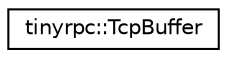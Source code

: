 digraph "类继承关系图"
{
 // LATEX_PDF_SIZE
  edge [fontname="Helvetica",fontsize="10",labelfontname="Helvetica",labelfontsize="10"];
  node [fontname="Helvetica",fontsize="10",shape=record];
  rankdir="LR";
  Node0 [label="tinyrpc::TcpBuffer",height=0.2,width=0.4,color="black", fillcolor="white", style="filled",URL="$classtinyrpc_1_1TcpBuffer.html",tooltip=" "];
}

